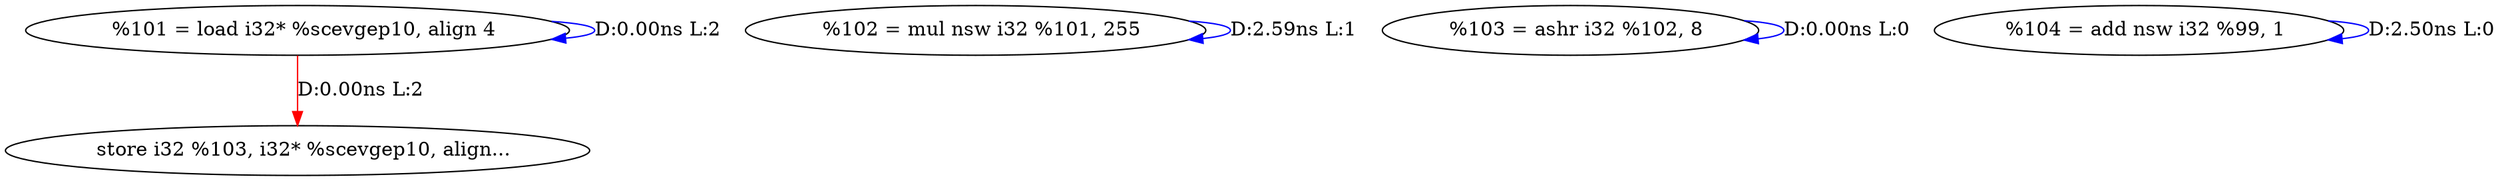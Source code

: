 digraph {
Node0x315a240[label="  %101 = load i32* %scevgep10, align 4"];
Node0x315a240 -> Node0x315a240[label="D:0.00ns L:2",color=blue];
Node0x315a520[label="  store i32 %103, i32* %scevgep10, align..."];
Node0x315a240 -> Node0x315a520[label="D:0.00ns L:2",color=red];
Node0x315a320[label="  %102 = mul nsw i32 %101, 255"];
Node0x315a320 -> Node0x315a320[label="D:2.59ns L:1",color=blue];
Node0x315a440[label="  %103 = ashr i32 %102, 8"];
Node0x315a440 -> Node0x315a440[label="D:0.00ns L:0",color=blue];
Node0x315a600[label="  %104 = add nsw i32 %99, 1"];
Node0x315a600 -> Node0x315a600[label="D:2.50ns L:0",color=blue];
}
